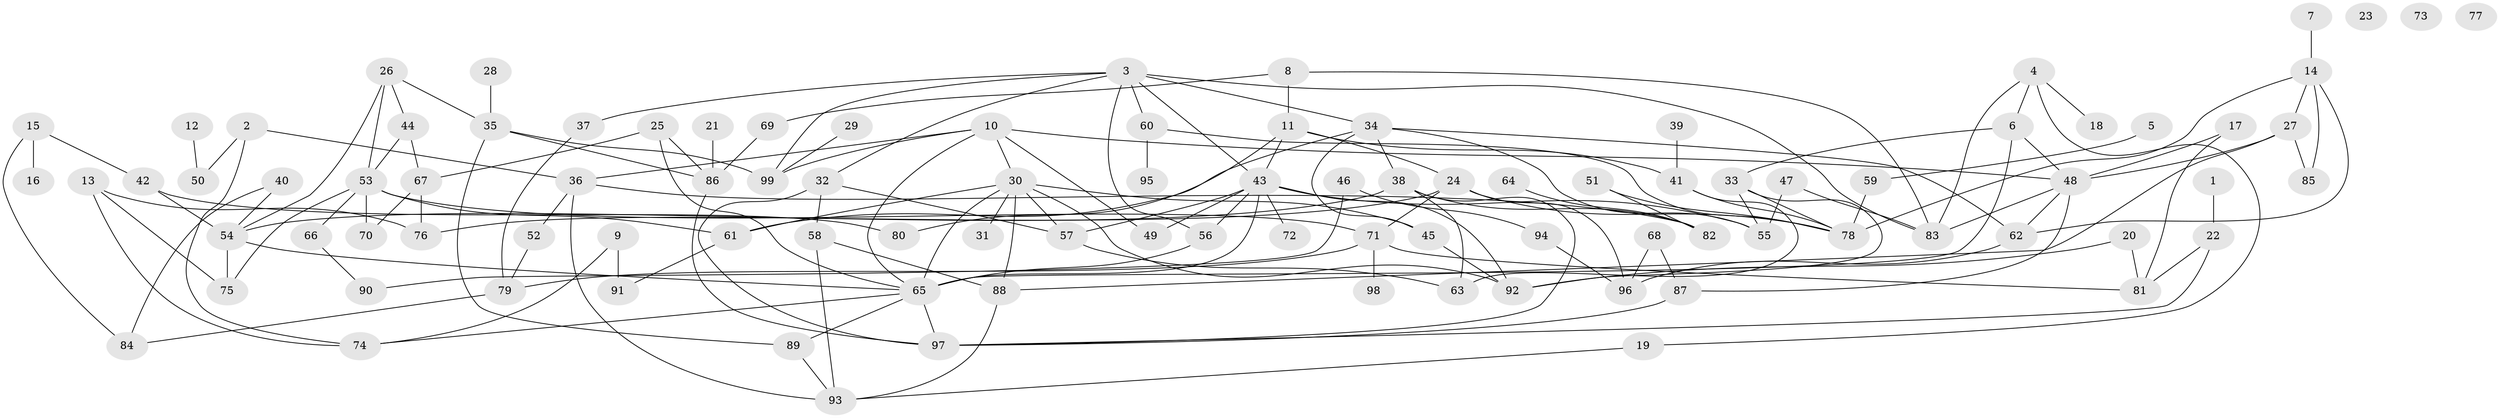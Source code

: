 // Generated by graph-tools (version 1.1) at 2025/12/03/09/25 04:12:55]
// undirected, 99 vertices, 162 edges
graph export_dot {
graph [start="1"]
  node [color=gray90,style=filled];
  1;
  2;
  3;
  4;
  5;
  6;
  7;
  8;
  9;
  10;
  11;
  12;
  13;
  14;
  15;
  16;
  17;
  18;
  19;
  20;
  21;
  22;
  23;
  24;
  25;
  26;
  27;
  28;
  29;
  30;
  31;
  32;
  33;
  34;
  35;
  36;
  37;
  38;
  39;
  40;
  41;
  42;
  43;
  44;
  45;
  46;
  47;
  48;
  49;
  50;
  51;
  52;
  53;
  54;
  55;
  56;
  57;
  58;
  59;
  60;
  61;
  62;
  63;
  64;
  65;
  66;
  67;
  68;
  69;
  70;
  71;
  72;
  73;
  74;
  75;
  76;
  77;
  78;
  79;
  80;
  81;
  82;
  83;
  84;
  85;
  86;
  87;
  88;
  89;
  90;
  91;
  92;
  93;
  94;
  95;
  96;
  97;
  98;
  99;
  1 -- 22;
  2 -- 36;
  2 -- 50;
  2 -- 74;
  3 -- 32;
  3 -- 34;
  3 -- 37;
  3 -- 43;
  3 -- 56;
  3 -- 60;
  3 -- 83;
  3 -- 99;
  4 -- 6;
  4 -- 18;
  4 -- 19;
  4 -- 83;
  5 -- 59;
  6 -- 33;
  6 -- 48;
  6 -- 65;
  7 -- 14;
  8 -- 11;
  8 -- 69;
  8 -- 83;
  9 -- 74;
  9 -- 91;
  10 -- 30;
  10 -- 36;
  10 -- 48;
  10 -- 49;
  10 -- 65;
  10 -- 99;
  11 -- 24;
  11 -- 41;
  11 -- 43;
  11 -- 80;
  12 -- 50;
  13 -- 74;
  13 -- 75;
  13 -- 76;
  14 -- 27;
  14 -- 62;
  14 -- 78;
  14 -- 85;
  15 -- 16;
  15 -- 42;
  15 -- 84;
  17 -- 48;
  17 -- 81;
  19 -- 93;
  20 -- 81;
  20 -- 92;
  21 -- 86;
  22 -- 81;
  22 -- 97;
  24 -- 71;
  24 -- 76;
  24 -- 78;
  24 -- 96;
  25 -- 65;
  25 -- 67;
  25 -- 86;
  26 -- 35;
  26 -- 44;
  26 -- 53;
  26 -- 54;
  27 -- 48;
  27 -- 85;
  27 -- 88;
  28 -- 35;
  29 -- 99;
  30 -- 31;
  30 -- 45;
  30 -- 57;
  30 -- 61;
  30 -- 65;
  30 -- 88;
  30 -- 92;
  32 -- 57;
  32 -- 58;
  32 -- 97;
  33 -- 55;
  33 -- 78;
  33 -- 92;
  34 -- 38;
  34 -- 45;
  34 -- 55;
  34 -- 61;
  34 -- 62;
  35 -- 86;
  35 -- 89;
  35 -- 99;
  36 -- 52;
  36 -- 82;
  36 -- 93;
  37 -- 79;
  38 -- 54;
  38 -- 63;
  38 -- 82;
  38 -- 97;
  39 -- 41;
  40 -- 54;
  40 -- 84;
  41 -- 63;
  41 -- 78;
  42 -- 54;
  42 -- 80;
  43 -- 49;
  43 -- 55;
  43 -- 56;
  43 -- 57;
  43 -- 65;
  43 -- 72;
  43 -- 92;
  44 -- 53;
  44 -- 67;
  45 -- 92;
  46 -- 90;
  46 -- 94;
  47 -- 55;
  47 -- 83;
  48 -- 62;
  48 -- 83;
  48 -- 87;
  51 -- 78;
  51 -- 82;
  52 -- 79;
  53 -- 61;
  53 -- 66;
  53 -- 70;
  53 -- 71;
  53 -- 75;
  54 -- 65;
  54 -- 75;
  56 -- 65;
  57 -- 63;
  58 -- 88;
  58 -- 93;
  59 -- 78;
  60 -- 78;
  60 -- 95;
  61 -- 91;
  62 -- 96;
  64 -- 82;
  65 -- 74;
  65 -- 89;
  65 -- 97;
  66 -- 90;
  67 -- 70;
  67 -- 76;
  68 -- 87;
  68 -- 96;
  69 -- 86;
  71 -- 79;
  71 -- 81;
  71 -- 98;
  79 -- 84;
  86 -- 97;
  87 -- 97;
  88 -- 93;
  89 -- 93;
  94 -- 96;
}
